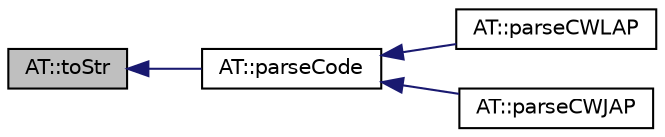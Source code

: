 digraph "AT::toStr"
{
  edge [fontname="Helvetica",fontsize="10",labelfontname="Helvetica",labelfontsize="10"];
  node [fontname="Helvetica",fontsize="10",shape=record];
  rankdir="LR";
  Node1 [label="AT::toStr",height=0.2,width=0.4,color="black", fillcolor="grey75", style="filled" fontcolor="black"];
  Node1 -> Node2 [dir="back",color="midnightblue",fontsize="10",style="solid",fontname="Helvetica"];
  Node2 [label="AT::parseCode",height=0.2,width=0.4,color="black", fillcolor="white", style="filled",URL="$namespace_a_t.html#a99864933843a07de3d27e594c9bac9aa"];
  Node2 -> Node3 [dir="back",color="midnightblue",fontsize="10",style="solid",fontname="Helvetica"];
  Node3 [label="AT::parseCWLAP",height=0.2,width=0.4,color="black", fillcolor="white", style="filled",URL="$namespace_a_t.html#a0212630949c1eae81823ac5288e16e06"];
  Node2 -> Node4 [dir="back",color="midnightblue",fontsize="10",style="solid",fontname="Helvetica"];
  Node4 [label="AT::parseCWJAP",height=0.2,width=0.4,color="black", fillcolor="white", style="filled",URL="$namespace_a_t.html#a1c263416ee01e852512126f725516a2a"];
}
